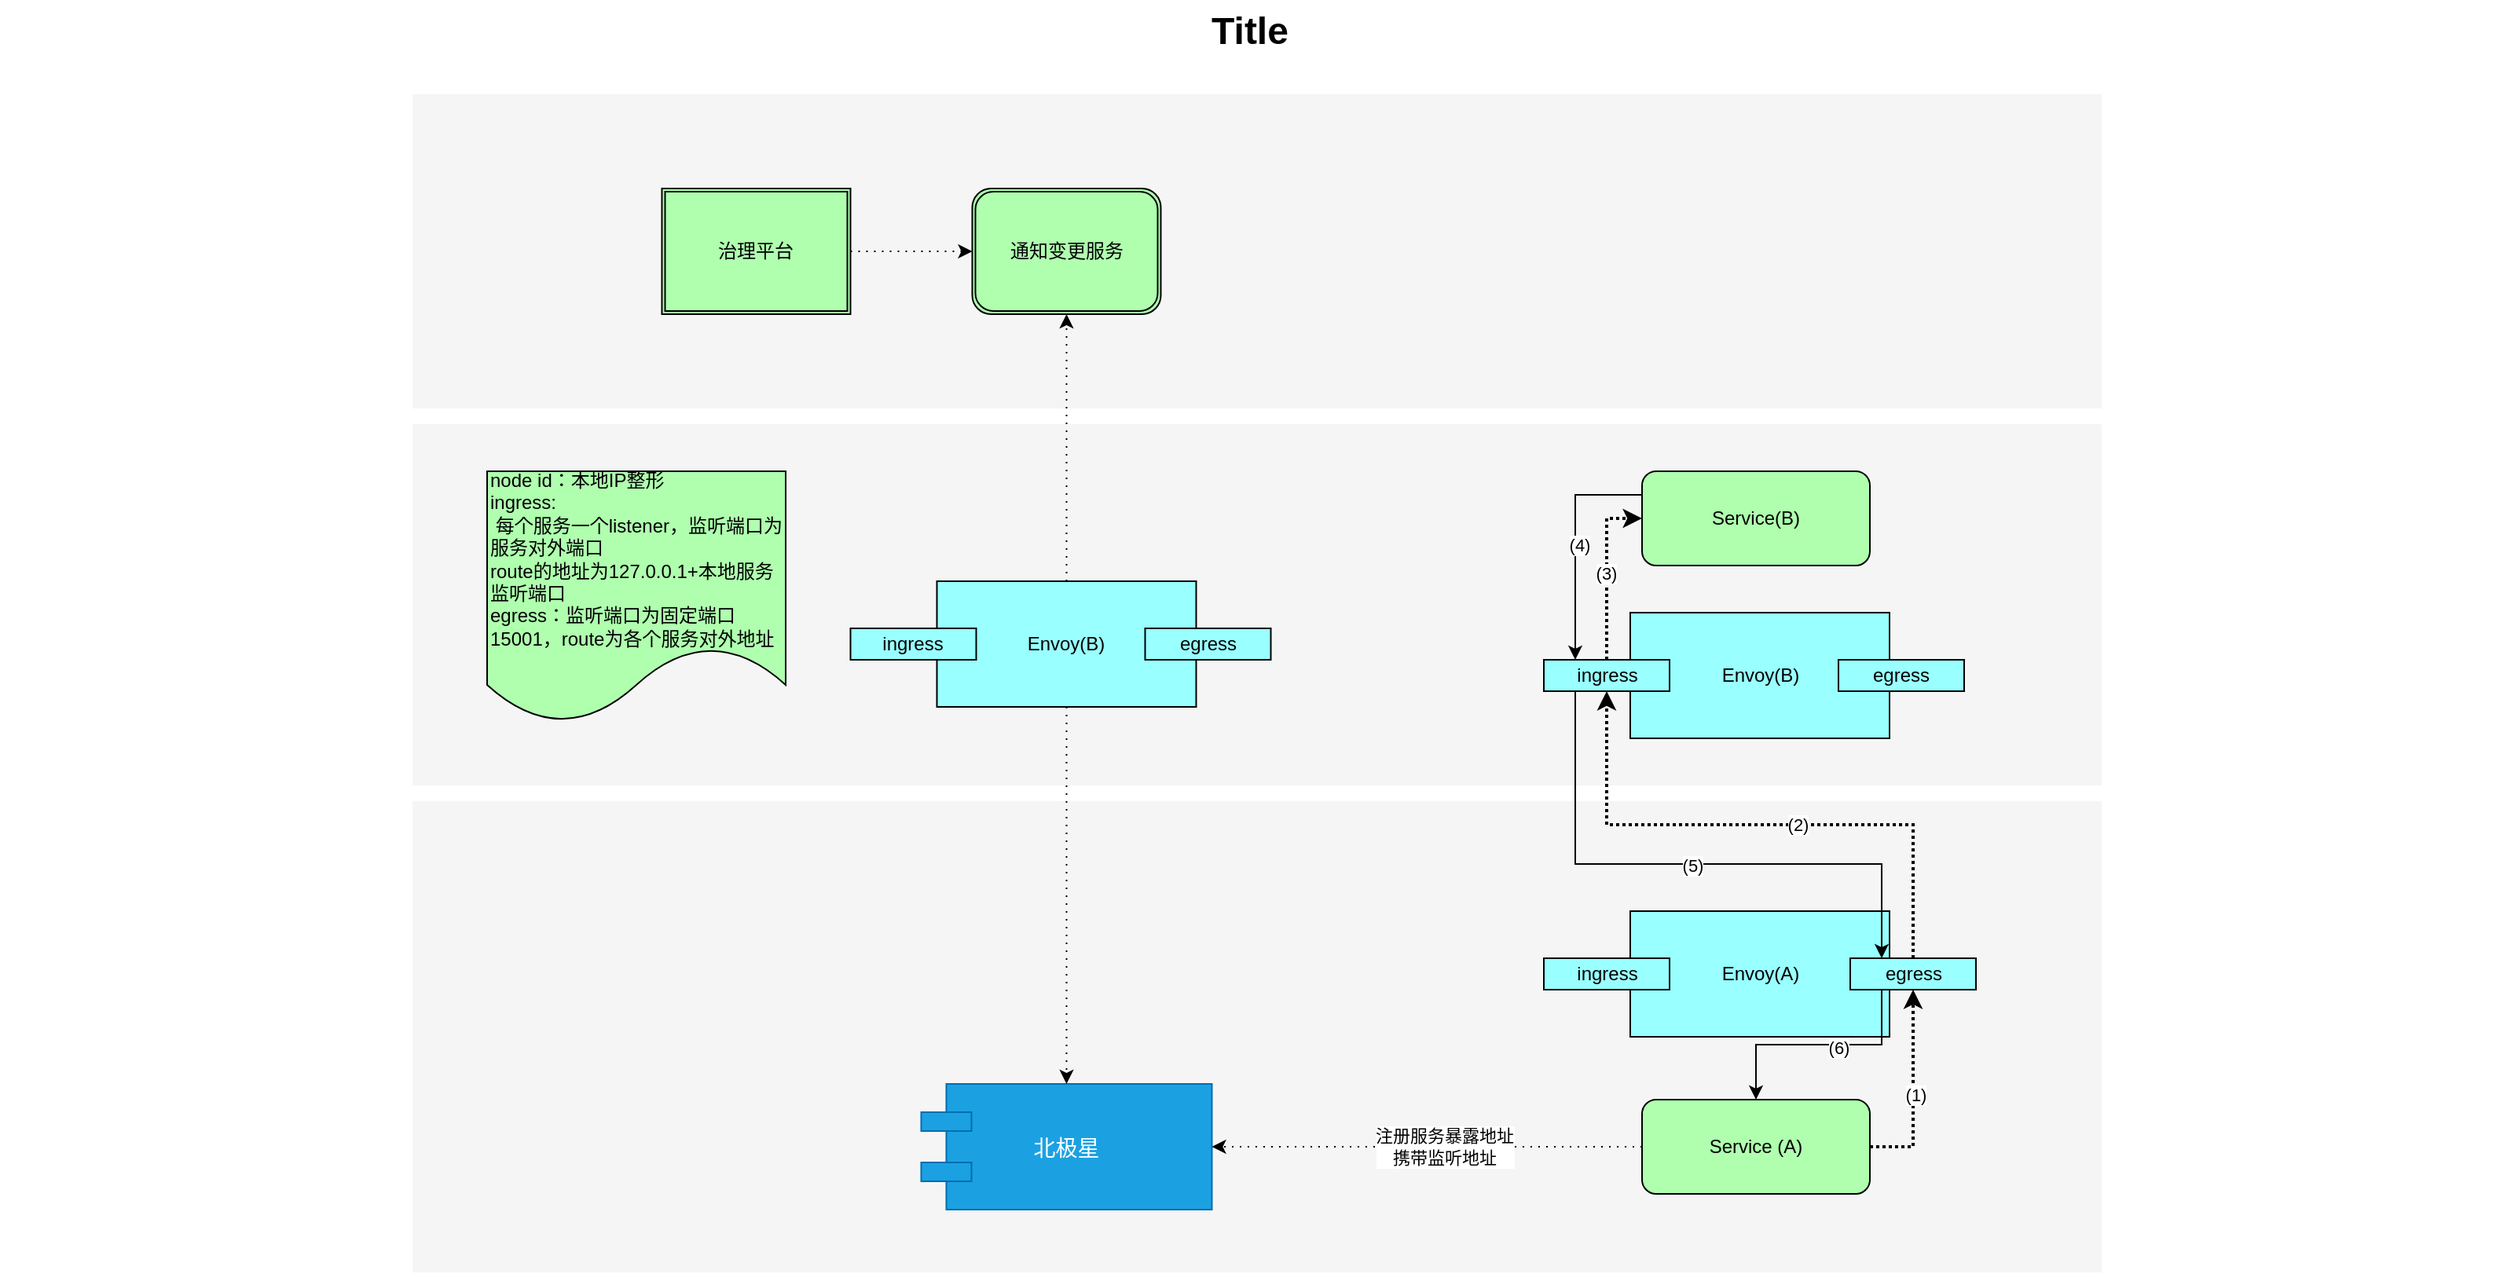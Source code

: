 <mxfile version="14.5.1" type="github" pages="2">
  <diagram id="6I0OCvxSQrVGMHxT2VVA" name="流程图">
    <mxGraphModel dx="2062" dy="1154" grid="1" gridSize="10" guides="1" tooltips="1" connect="1" arrows="1" fold="1" page="1" pageScale="1" pageWidth="850" pageHeight="1100" math="0" shadow="0">
      <root>
        <mxCell id="0" />
        <mxCell id="1" parent="0" />
        <mxCell id="dKdSaXE48SgPbhcamS2K-30" value="" style="whiteSpace=wrap;html=1;strokeColor=none;strokeWidth=1;fillColor=#f5f5f5;fontSize=14;" parent="1" vertex="1">
          <mxGeometry x="312.5" y="580" width="1075" height="300" as="geometry" />
        </mxCell>
        <mxCell id="dKdSaXE48SgPbhcamS2K-31" value="" style="whiteSpace=wrap;html=1;strokeColor=none;strokeWidth=1;fillColor=#f5f5f5;fontSize=14;" parent="1" vertex="1">
          <mxGeometry x="312.5" y="340" width="1075" height="230" as="geometry" />
        </mxCell>
        <mxCell id="dKdSaXE48SgPbhcamS2K-32" value="" style="whiteSpace=wrap;html=1;strokeColor=none;strokeWidth=1;fillColor=#f5f5f5;fontSize=14;" parent="1" vertex="1">
          <mxGeometry x="312.5" y="130" width="1075" height="200" as="geometry" />
        </mxCell>
        <mxCell id="dKdSaXE48SgPbhcamS2K-49" value="北极星" style="shape=component;align=center;fillColor=#1ba1e2;fontSize=14;strokeColor=#006EAF;fontColor=#ffffff;" parent="1" vertex="1">
          <mxGeometry x="636.25" y="760" width="185" height="80" as="geometry" />
        </mxCell>
        <mxCell id="dKdSaXE48SgPbhcamS2K-63" value="Title" style="text;strokeColor=none;fillColor=none;html=1;fontSize=24;fontStyle=1;verticalAlign=middle;align=center;" parent="1" vertex="1">
          <mxGeometry x="50" y="70" width="1590" height="40" as="geometry" />
        </mxCell>
        <mxCell id="M6epQu14QFqbGMzQkXgo-5" value="Envoy(B)" style="rounded=0;whiteSpace=wrap;html=1;fillColor=#99FFFF;" parent="1" vertex="1">
          <mxGeometry x="1087.5" y="460" width="165" height="80" as="geometry" />
        </mxCell>
        <mxCell id="M6epQu14QFqbGMzQkXgo-28" style="edgeStyle=orthogonalEdgeStyle;rounded=0;orthogonalLoop=1;jettySize=auto;html=1;exitX=0.5;exitY=0;exitDx=0;exitDy=0;entryX=0;entryY=0.5;entryDx=0;entryDy=0;dashed=1;dashPattern=1 1;strokeWidth=2;" parent="1" source="M6epQu14QFqbGMzQkXgo-2" target="M6epQu14QFqbGMzQkXgo-24" edge="1">
          <mxGeometry relative="1" as="geometry">
            <Array as="points">
              <mxPoint x="1073" y="400" />
            </Array>
          </mxGeometry>
        </mxCell>
        <mxCell id="M6epQu14QFqbGMzQkXgo-33" value="(3)" style="edgeLabel;html=1;align=center;verticalAlign=middle;resizable=0;points=[];" parent="M6epQu14QFqbGMzQkXgo-28" vertex="1" connectable="0">
          <mxGeometry x="-0.022" y="2" relative="1" as="geometry">
            <mxPoint x="1" as="offset" />
          </mxGeometry>
        </mxCell>
        <mxCell id="M6epQu14QFqbGMzQkXgo-2" value="ingress" style="rounded=0;whiteSpace=wrap;html=1;fillColor=#99FFFF;" parent="1" vertex="1">
          <mxGeometry x="1032.5" y="490" width="80" height="20" as="geometry" />
        </mxCell>
        <mxCell id="M6epQu14QFqbGMzQkXgo-6" value="egress" style="rounded=0;whiteSpace=wrap;html=1;fillColor=#99FFFF;" parent="1" vertex="1">
          <mxGeometry x="1220" y="490" width="80" height="20" as="geometry" />
        </mxCell>
        <mxCell id="M6epQu14QFqbGMzQkXgo-11" value="Envoy(A)" style="rounded=0;whiteSpace=wrap;html=1;fillColor=#99FFFF;" parent="1" vertex="1">
          <mxGeometry x="1087.5" y="650" width="165" height="80" as="geometry" />
        </mxCell>
        <mxCell id="M6epQu14QFqbGMzQkXgo-12" value="ingress" style="rounded=0;whiteSpace=wrap;html=1;fillColor=#99FFFF;" parent="1" vertex="1">
          <mxGeometry x="1032.5" y="680" width="80" height="20" as="geometry" />
        </mxCell>
        <mxCell id="M6epQu14QFqbGMzQkXgo-20" style="edgeStyle=orthogonalEdgeStyle;rounded=0;orthogonalLoop=1;jettySize=auto;html=1;exitX=0.5;exitY=0;exitDx=0;exitDy=0;strokeWidth=2;dashed=1;dashPattern=1 1;" parent="1" source="M6epQu14QFqbGMzQkXgo-13" target="M6epQu14QFqbGMzQkXgo-2" edge="1">
          <mxGeometry relative="1" as="geometry" />
        </mxCell>
        <mxCell id="M6epQu14QFqbGMzQkXgo-31" value="(2)" style="edgeLabel;html=1;align=center;verticalAlign=middle;resizable=0;points=[];" parent="M6epQu14QFqbGMzQkXgo-20" vertex="1" connectable="0">
          <mxGeometry x="-0.126" relative="1" as="geometry">
            <mxPoint x="1" as="offset" />
          </mxGeometry>
        </mxCell>
        <mxCell id="M6epQu14QFqbGMzQkXgo-40" style="edgeStyle=orthogonalEdgeStyle;rounded=0;orthogonalLoop=1;jettySize=auto;html=1;exitX=0.25;exitY=1;exitDx=0;exitDy=0;entryX=0.5;entryY=0;entryDx=0;entryDy=0;strokeColor=#000000;strokeWidth=1;" parent="1" source="M6epQu14QFqbGMzQkXgo-13" target="M6epQu14QFqbGMzQkXgo-26" edge="1">
          <mxGeometry relative="1" as="geometry" />
        </mxCell>
        <mxCell id="M6epQu14QFqbGMzQkXgo-41" value="(6)" style="edgeLabel;html=1;align=center;verticalAlign=middle;resizable=0;points=[];" parent="M6epQu14QFqbGMzQkXgo-40" vertex="1" connectable="0">
          <mxGeometry x="-0.153" y="2" relative="1" as="geometry">
            <mxPoint x="1" as="offset" />
          </mxGeometry>
        </mxCell>
        <mxCell id="M6epQu14QFqbGMzQkXgo-13" value="egress" style="rounded=0;whiteSpace=wrap;html=1;fillColor=#99FFFF;" parent="1" vertex="1">
          <mxGeometry x="1227.5" y="680" width="80" height="20" as="geometry" />
        </mxCell>
        <mxCell id="M6epQu14QFqbGMzQkXgo-29" style="edgeStyle=orthogonalEdgeStyle;rounded=0;orthogonalLoop=1;jettySize=auto;html=1;exitX=0;exitY=0.25;exitDx=0;exitDy=0;entryX=0.25;entryY=0;entryDx=0;entryDy=0;" parent="1" source="M6epQu14QFqbGMzQkXgo-24" target="M6epQu14QFqbGMzQkXgo-2" edge="1">
          <mxGeometry relative="1" as="geometry" />
        </mxCell>
        <mxCell id="M6epQu14QFqbGMzQkXgo-34" value="(4)" style="edgeLabel;html=1;align=center;verticalAlign=middle;resizable=0;points=[];" parent="M6epQu14QFqbGMzQkXgo-29" vertex="1" connectable="0">
          <mxGeometry x="-0.003" y="2" relative="1" as="geometry">
            <mxPoint y="1" as="offset" />
          </mxGeometry>
        </mxCell>
        <mxCell id="M6epQu14QFqbGMzQkXgo-24" value="Service(B)" style="rounded=1;whiteSpace=wrap;html=1;fillColor=#AFFFAF;" parent="1" vertex="1">
          <mxGeometry x="1095" y="370" width="145" height="60" as="geometry" />
        </mxCell>
        <mxCell id="M6epQu14QFqbGMzQkXgo-27" style="edgeStyle=orthogonalEdgeStyle;rounded=0;orthogonalLoop=1;jettySize=auto;html=1;exitX=1;exitY=0.5;exitDx=0;exitDy=0;strokeWidth=2;dashed=1;dashPattern=1 1;" parent="1" source="M6epQu14QFqbGMzQkXgo-26" target="M6epQu14QFqbGMzQkXgo-13" edge="1">
          <mxGeometry relative="1" as="geometry" />
        </mxCell>
        <mxCell id="M6epQu14QFqbGMzQkXgo-30" value="(1)" style="edgeLabel;html=1;align=center;verticalAlign=middle;resizable=0;points=[];" parent="M6epQu14QFqbGMzQkXgo-27" vertex="1" connectable="0">
          <mxGeometry x="-0.051" relative="1" as="geometry">
            <mxPoint x="1" as="offset" />
          </mxGeometry>
        </mxCell>
        <mxCell id="M6epQu14QFqbGMzQkXgo-42" style="edgeStyle=orthogonalEdgeStyle;rounded=0;orthogonalLoop=1;jettySize=auto;html=1;exitX=0;exitY=0.5;exitDx=0;exitDy=0;dashed=1;dashPattern=1 4;strokeColor=#000000;strokeWidth=1;" parent="1" source="M6epQu14QFqbGMzQkXgo-26" target="dKdSaXE48SgPbhcamS2K-49" edge="1">
          <mxGeometry relative="1" as="geometry" />
        </mxCell>
        <mxCell id="M6epQu14QFqbGMzQkXgo-43" value="注册服务暴露地址&lt;br&gt;携带监听地址" style="edgeLabel;html=1;align=center;verticalAlign=middle;resizable=0;points=[];" parent="M6epQu14QFqbGMzQkXgo-42" vertex="1" connectable="0">
          <mxGeometry x="-0.077" relative="1" as="geometry">
            <mxPoint as="offset" />
          </mxGeometry>
        </mxCell>
        <mxCell id="M6epQu14QFqbGMzQkXgo-26" value="Service (A)" style="rounded=1;whiteSpace=wrap;html=1;fillColor=#AFFFAF;" parent="1" vertex="1">
          <mxGeometry x="1095" y="770" width="145" height="60" as="geometry" />
        </mxCell>
        <mxCell id="M6epQu14QFqbGMzQkXgo-35" style="edgeStyle=orthogonalEdgeStyle;rounded=0;orthogonalLoop=1;jettySize=auto;html=1;exitX=0.25;exitY=1;exitDx=0;exitDy=0;entryX=0.25;entryY=0;entryDx=0;entryDy=0;" parent="1" source="M6epQu14QFqbGMzQkXgo-2" target="M6epQu14QFqbGMzQkXgo-13" edge="1">
          <mxGeometry relative="1" as="geometry">
            <Array as="points">
              <mxPoint x="1053" y="620" />
              <mxPoint x="1248" y="620" />
            </Array>
          </mxGeometry>
        </mxCell>
        <mxCell id="M6epQu14QFqbGMzQkXgo-36" value="(5)" style="edgeLabel;html=1;align=center;verticalAlign=middle;resizable=0;points=[];" parent="M6epQu14QFqbGMzQkXgo-35" vertex="1" connectable="0">
          <mxGeometry x="0.011" y="-1" relative="1" as="geometry">
            <mxPoint as="offset" />
          </mxGeometry>
        </mxCell>
        <mxCell id="M6epQu14QFqbGMzQkXgo-46" value="ingress" style="rounded=0;whiteSpace=wrap;html=1;fillColor=#99FFFF;" parent="1" vertex="1">
          <mxGeometry x="1032.5" y="490" width="80" height="20" as="geometry" />
        </mxCell>
        <mxCell id="M6epQu14QFqbGMzQkXgo-53" style="edgeStyle=none;rounded=0;orthogonalLoop=1;jettySize=auto;html=1;exitX=0.5;exitY=0;exitDx=0;exitDy=0;dashed=1;dashPattern=1 4;strokeColor=#000000;strokeWidth=1;" parent="1" source="M6epQu14QFqbGMzQkXgo-47" target="M6epQu14QFqbGMzQkXgo-51" edge="1">
          <mxGeometry relative="1" as="geometry" />
        </mxCell>
        <mxCell id="M6epQu14QFqbGMzQkXgo-55" style="edgeStyle=orthogonalEdgeStyle;rounded=0;orthogonalLoop=1;jettySize=auto;html=1;exitX=0.5;exitY=1;exitDx=0;exitDy=0;dashed=1;dashPattern=1 4;strokeColor=#000000;strokeWidth=1;" parent="1" source="M6epQu14QFqbGMzQkXgo-47" target="dKdSaXE48SgPbhcamS2K-49" edge="1">
          <mxGeometry relative="1" as="geometry" />
        </mxCell>
        <mxCell id="M6epQu14QFqbGMzQkXgo-47" value="Envoy(B)" style="rounded=0;whiteSpace=wrap;html=1;fillColor=#99FFFF;" parent="1" vertex="1">
          <mxGeometry x="646.25" y="440" width="165" height="80" as="geometry" />
        </mxCell>
        <mxCell id="M6epQu14QFqbGMzQkXgo-48" value="egress" style="rounded=0;whiteSpace=wrap;html=1;fillColor=#99FFFF;" parent="1" vertex="1">
          <mxGeometry x="778.75" y="470" width="80" height="20" as="geometry" />
        </mxCell>
        <mxCell id="M6epQu14QFqbGMzQkXgo-49" value="ingress" style="rounded=0;whiteSpace=wrap;html=1;fillColor=#99FFFF;" parent="1" vertex="1">
          <mxGeometry x="591.25" y="470" width="80" height="20" as="geometry" />
        </mxCell>
        <mxCell id="M6epQu14QFqbGMzQkXgo-52" style="edgeStyle=none;rounded=0;orthogonalLoop=1;jettySize=auto;html=1;exitX=1;exitY=0.5;exitDx=0;exitDy=0;dashed=1;dashPattern=1 4;strokeColor=#000000;strokeWidth=1;" parent="1" source="M6epQu14QFqbGMzQkXgo-50" target="M6epQu14QFqbGMzQkXgo-51" edge="1">
          <mxGeometry relative="1" as="geometry" />
        </mxCell>
        <mxCell id="M6epQu14QFqbGMzQkXgo-50" value="治理平台" style="shape=ext;double=1;rounded=0;whiteSpace=wrap;html=1;fillColor=#AFFFAF;" parent="1" vertex="1">
          <mxGeometry x="471.25" y="190" width="120" height="80" as="geometry" />
        </mxCell>
        <mxCell id="M6epQu14QFqbGMzQkXgo-51" value="通知变更服务" style="shape=ext;double=1;rounded=1;whiteSpace=wrap;html=1;fillColor=#AFFFAF;" parent="1" vertex="1">
          <mxGeometry x="668.75" y="190" width="120" height="80" as="geometry" />
        </mxCell>
        <mxCell id="M6epQu14QFqbGMzQkXgo-57" value="node id：本地IP整形&lt;br&gt;ingress:&lt;br&gt;&amp;nbsp;每个服务一个listener，监听端口为服务对外端口&lt;br&gt;route的地址为127.0.0.1+本地服务监听端口&lt;br&gt;egress：监听端口为固定端口15001，route为各个服务对外地址" style="shape=document;whiteSpace=wrap;html=1;boundedLbl=1;fillColor=#AFFFAF;align=left;" parent="1" vertex="1">
          <mxGeometry x="360" y="370" width="190" height="160" as="geometry" />
        </mxCell>
      </root>
    </mxGraphModel>
  </diagram>
  <diagram name="Copy of 流程图" id="Ittpu0ZoavqUL2aliWi8">
    <mxGraphModel dx="2062" dy="1154" grid="1" gridSize="10" guides="1" tooltips="1" connect="1" arrows="1" fold="1" page="1" pageScale="1" pageWidth="850" pageHeight="1100" math="0" shadow="0">
      <root>
        <mxCell id="sMYiMwD9Hwus_GYeHCxp-0" />
        <mxCell id="sMYiMwD9Hwus_GYeHCxp-1" parent="sMYiMwD9Hwus_GYeHCxp-0" />
        <mxCell id="sMYiMwD9Hwus_GYeHCxp-2" value="" style="whiteSpace=wrap;html=1;strokeColor=none;strokeWidth=1;fillColor=#f5f5f5;fontSize=14;" vertex="1" parent="sMYiMwD9Hwus_GYeHCxp-1">
          <mxGeometry x="312.5" y="580" width="1075" height="300" as="geometry" />
        </mxCell>
        <mxCell id="sMYiMwD9Hwus_GYeHCxp-3" value="" style="whiteSpace=wrap;html=1;strokeColor=none;strokeWidth=1;fillColor=#f5f5f5;fontSize=14;" vertex="1" parent="sMYiMwD9Hwus_GYeHCxp-1">
          <mxGeometry x="312.5" y="340" width="1075" height="230" as="geometry" />
        </mxCell>
        <mxCell id="sMYiMwD9Hwus_GYeHCxp-4" value="" style="whiteSpace=wrap;html=1;strokeColor=none;strokeWidth=1;fillColor=#f5f5f5;fontSize=14;" vertex="1" parent="sMYiMwD9Hwus_GYeHCxp-1">
          <mxGeometry x="312.5" y="130" width="1075" height="200" as="geometry" />
        </mxCell>
        <mxCell id="sMYiMwD9Hwus_GYeHCxp-5" value="北极星" style="shape=component;align=center;fillColor=#1ba1e2;fontSize=14;strokeColor=#006EAF;fontColor=#ffffff;" vertex="1" parent="sMYiMwD9Hwus_GYeHCxp-1">
          <mxGeometry x="636.25" y="760" width="185" height="80" as="geometry" />
        </mxCell>
        <mxCell id="sMYiMwD9Hwus_GYeHCxp-6" value="Title" style="text;strokeColor=none;fillColor=none;html=1;fontSize=24;fontStyle=1;verticalAlign=middle;align=center;" vertex="1" parent="sMYiMwD9Hwus_GYeHCxp-1">
          <mxGeometry x="50" y="70" width="1590" height="40" as="geometry" />
        </mxCell>
        <mxCell id="sMYiMwD9Hwus_GYeHCxp-7" value="Envoy(B)" style="rounded=0;whiteSpace=wrap;html=1;fillColor=#99FFFF;" vertex="1" parent="sMYiMwD9Hwus_GYeHCxp-1">
          <mxGeometry x="1087.5" y="460" width="165" height="80" as="geometry" />
        </mxCell>
        <mxCell id="sMYiMwD9Hwus_GYeHCxp-8" style="edgeStyle=orthogonalEdgeStyle;rounded=0;orthogonalLoop=1;jettySize=auto;html=1;exitX=0.5;exitY=0;exitDx=0;exitDy=0;entryX=0;entryY=0.5;entryDx=0;entryDy=0;dashed=1;dashPattern=1 1;strokeWidth=2;" edge="1" parent="sMYiMwD9Hwus_GYeHCxp-1" source="sMYiMwD9Hwus_GYeHCxp-10" target="sMYiMwD9Hwus_GYeHCxp-21">
          <mxGeometry relative="1" as="geometry">
            <Array as="points">
              <mxPoint x="1073" y="400" />
            </Array>
          </mxGeometry>
        </mxCell>
        <mxCell id="sMYiMwD9Hwus_GYeHCxp-9" value="(3)" style="edgeLabel;html=1;align=center;verticalAlign=middle;resizable=0;points=[];" vertex="1" connectable="0" parent="sMYiMwD9Hwus_GYeHCxp-8">
          <mxGeometry x="-0.022" y="2" relative="1" as="geometry">
            <mxPoint x="1" as="offset" />
          </mxGeometry>
        </mxCell>
        <mxCell id="sMYiMwD9Hwus_GYeHCxp-10" value="ingress" style="rounded=0;whiteSpace=wrap;html=1;fillColor=#99FFFF;" vertex="1" parent="sMYiMwD9Hwus_GYeHCxp-1">
          <mxGeometry x="1032.5" y="490" width="80" height="20" as="geometry" />
        </mxCell>
        <mxCell id="sMYiMwD9Hwus_GYeHCxp-11" value="egress" style="rounded=0;whiteSpace=wrap;html=1;fillColor=#99FFFF;" vertex="1" parent="sMYiMwD9Hwus_GYeHCxp-1">
          <mxGeometry x="1220" y="490" width="80" height="20" as="geometry" />
        </mxCell>
        <mxCell id="sMYiMwD9Hwus_GYeHCxp-12" value="Envoy(A)" style="rounded=0;whiteSpace=wrap;html=1;fillColor=#99FFFF;" vertex="1" parent="sMYiMwD9Hwus_GYeHCxp-1">
          <mxGeometry x="1087.5" y="650" width="165" height="80" as="geometry" />
        </mxCell>
        <mxCell id="sMYiMwD9Hwus_GYeHCxp-13" value="ingress" style="rounded=0;whiteSpace=wrap;html=1;fillColor=#99FFFF;" vertex="1" parent="sMYiMwD9Hwus_GYeHCxp-1">
          <mxGeometry x="1032.5" y="680" width="80" height="20" as="geometry" />
        </mxCell>
        <mxCell id="sMYiMwD9Hwus_GYeHCxp-14" style="edgeStyle=orthogonalEdgeStyle;rounded=0;orthogonalLoop=1;jettySize=auto;html=1;exitX=0.5;exitY=0;exitDx=0;exitDy=0;strokeWidth=2;dashed=1;dashPattern=1 1;" edge="1" parent="sMYiMwD9Hwus_GYeHCxp-1" source="sMYiMwD9Hwus_GYeHCxp-18" target="sMYiMwD9Hwus_GYeHCxp-10">
          <mxGeometry relative="1" as="geometry" />
        </mxCell>
        <mxCell id="sMYiMwD9Hwus_GYeHCxp-15" value="(2)" style="edgeLabel;html=1;align=center;verticalAlign=middle;resizable=0;points=[];" vertex="1" connectable="0" parent="sMYiMwD9Hwus_GYeHCxp-14">
          <mxGeometry x="-0.126" relative="1" as="geometry">
            <mxPoint x="1" as="offset" />
          </mxGeometry>
        </mxCell>
        <mxCell id="sMYiMwD9Hwus_GYeHCxp-16" style="edgeStyle=orthogonalEdgeStyle;rounded=0;orthogonalLoop=1;jettySize=auto;html=1;exitX=0.25;exitY=1;exitDx=0;exitDy=0;entryX=0.5;entryY=0;entryDx=0;entryDy=0;strokeColor=#000000;strokeWidth=1;" edge="1" parent="sMYiMwD9Hwus_GYeHCxp-1" source="sMYiMwD9Hwus_GYeHCxp-18" target="sMYiMwD9Hwus_GYeHCxp-26">
          <mxGeometry relative="1" as="geometry" />
        </mxCell>
        <mxCell id="sMYiMwD9Hwus_GYeHCxp-17" value="(6)" style="edgeLabel;html=1;align=center;verticalAlign=middle;resizable=0;points=[];" vertex="1" connectable="0" parent="sMYiMwD9Hwus_GYeHCxp-16">
          <mxGeometry x="-0.153" y="2" relative="1" as="geometry">
            <mxPoint x="1" as="offset" />
          </mxGeometry>
        </mxCell>
        <mxCell id="sMYiMwD9Hwus_GYeHCxp-18" value="egress" style="rounded=0;whiteSpace=wrap;html=1;fillColor=#99FFFF;" vertex="1" parent="sMYiMwD9Hwus_GYeHCxp-1">
          <mxGeometry x="1227.5" y="680" width="80" height="20" as="geometry" />
        </mxCell>
        <mxCell id="sMYiMwD9Hwus_GYeHCxp-19" style="edgeStyle=orthogonalEdgeStyle;rounded=0;orthogonalLoop=1;jettySize=auto;html=1;exitX=0;exitY=0.25;exitDx=0;exitDy=0;entryX=0.25;entryY=0;entryDx=0;entryDy=0;" edge="1" parent="sMYiMwD9Hwus_GYeHCxp-1" source="sMYiMwD9Hwus_GYeHCxp-21" target="sMYiMwD9Hwus_GYeHCxp-10">
          <mxGeometry relative="1" as="geometry" />
        </mxCell>
        <mxCell id="sMYiMwD9Hwus_GYeHCxp-20" value="(4)" style="edgeLabel;html=1;align=center;verticalAlign=middle;resizable=0;points=[];" vertex="1" connectable="0" parent="sMYiMwD9Hwus_GYeHCxp-19">
          <mxGeometry x="-0.003" y="2" relative="1" as="geometry">
            <mxPoint y="1" as="offset" />
          </mxGeometry>
        </mxCell>
        <mxCell id="sMYiMwD9Hwus_GYeHCxp-21" value="Service(B)" style="rounded=1;whiteSpace=wrap;html=1;fillColor=#AFFFAF;" vertex="1" parent="sMYiMwD9Hwus_GYeHCxp-1">
          <mxGeometry x="1095" y="370" width="145" height="60" as="geometry" />
        </mxCell>
        <mxCell id="sMYiMwD9Hwus_GYeHCxp-22" style="edgeStyle=orthogonalEdgeStyle;rounded=0;orthogonalLoop=1;jettySize=auto;html=1;exitX=1;exitY=0.5;exitDx=0;exitDy=0;strokeWidth=2;dashed=1;dashPattern=1 1;" edge="1" parent="sMYiMwD9Hwus_GYeHCxp-1" source="sMYiMwD9Hwus_GYeHCxp-26" target="sMYiMwD9Hwus_GYeHCxp-18">
          <mxGeometry relative="1" as="geometry" />
        </mxCell>
        <mxCell id="sMYiMwD9Hwus_GYeHCxp-23" value="(1)" style="edgeLabel;html=1;align=center;verticalAlign=middle;resizable=0;points=[];" vertex="1" connectable="0" parent="sMYiMwD9Hwus_GYeHCxp-22">
          <mxGeometry x="-0.051" relative="1" as="geometry">
            <mxPoint x="1" as="offset" />
          </mxGeometry>
        </mxCell>
        <mxCell id="sMYiMwD9Hwus_GYeHCxp-24" style="edgeStyle=orthogonalEdgeStyle;rounded=0;orthogonalLoop=1;jettySize=auto;html=1;exitX=0;exitY=0.5;exitDx=0;exitDy=0;dashed=1;dashPattern=1 4;strokeColor=#000000;strokeWidth=1;" edge="1" parent="sMYiMwD9Hwus_GYeHCxp-1" source="sMYiMwD9Hwus_GYeHCxp-26" target="sMYiMwD9Hwus_GYeHCxp-5">
          <mxGeometry relative="1" as="geometry" />
        </mxCell>
        <mxCell id="sMYiMwD9Hwus_GYeHCxp-25" value="注册服务暴露地址&lt;br&gt;携带监听地址" style="edgeLabel;html=1;align=center;verticalAlign=middle;resizable=0;points=[];" vertex="1" connectable="0" parent="sMYiMwD9Hwus_GYeHCxp-24">
          <mxGeometry x="-0.077" relative="1" as="geometry">
            <mxPoint as="offset" />
          </mxGeometry>
        </mxCell>
        <mxCell id="sMYiMwD9Hwus_GYeHCxp-26" value="Service (A)" style="rounded=1;whiteSpace=wrap;html=1;fillColor=#AFFFAF;" vertex="1" parent="sMYiMwD9Hwus_GYeHCxp-1">
          <mxGeometry x="1095" y="770" width="145" height="60" as="geometry" />
        </mxCell>
        <mxCell id="sMYiMwD9Hwus_GYeHCxp-27" style="edgeStyle=orthogonalEdgeStyle;rounded=0;orthogonalLoop=1;jettySize=auto;html=1;exitX=0.25;exitY=1;exitDx=0;exitDy=0;entryX=0.25;entryY=0;entryDx=0;entryDy=0;" edge="1" parent="sMYiMwD9Hwus_GYeHCxp-1" source="sMYiMwD9Hwus_GYeHCxp-10" target="sMYiMwD9Hwus_GYeHCxp-18">
          <mxGeometry relative="1" as="geometry">
            <Array as="points">
              <mxPoint x="1053" y="620" />
              <mxPoint x="1248" y="620" />
            </Array>
          </mxGeometry>
        </mxCell>
        <mxCell id="sMYiMwD9Hwus_GYeHCxp-28" value="(5)" style="edgeLabel;html=1;align=center;verticalAlign=middle;resizable=0;points=[];" vertex="1" connectable="0" parent="sMYiMwD9Hwus_GYeHCxp-27">
          <mxGeometry x="0.011" y="-1" relative="1" as="geometry">
            <mxPoint as="offset" />
          </mxGeometry>
        </mxCell>
        <mxCell id="sMYiMwD9Hwus_GYeHCxp-29" value="ingress" style="rounded=0;whiteSpace=wrap;html=1;fillColor=#99FFFF;" vertex="1" parent="sMYiMwD9Hwus_GYeHCxp-1">
          <mxGeometry x="1032.5" y="490" width="80" height="20" as="geometry" />
        </mxCell>
        <mxCell id="sMYiMwD9Hwus_GYeHCxp-30" style="edgeStyle=none;rounded=0;orthogonalLoop=1;jettySize=auto;html=1;exitX=0.5;exitY=0;exitDx=0;exitDy=0;dashed=1;dashPattern=1 4;strokeColor=#000000;strokeWidth=1;" edge="1" parent="sMYiMwD9Hwus_GYeHCxp-1" source="sMYiMwD9Hwus_GYeHCxp-32" target="sMYiMwD9Hwus_GYeHCxp-37">
          <mxGeometry relative="1" as="geometry" />
        </mxCell>
        <mxCell id="sMYiMwD9Hwus_GYeHCxp-31" style="edgeStyle=orthogonalEdgeStyle;rounded=0;orthogonalLoop=1;jettySize=auto;html=1;exitX=0.5;exitY=1;exitDx=0;exitDy=0;dashed=1;dashPattern=1 4;strokeColor=#000000;strokeWidth=1;" edge="1" parent="sMYiMwD9Hwus_GYeHCxp-1" source="sMYiMwD9Hwus_GYeHCxp-32" target="sMYiMwD9Hwus_GYeHCxp-5">
          <mxGeometry relative="1" as="geometry" />
        </mxCell>
        <mxCell id="sMYiMwD9Hwus_GYeHCxp-32" value="Envoy(B)" style="rounded=0;whiteSpace=wrap;html=1;fillColor=#99FFFF;" vertex="1" parent="sMYiMwD9Hwus_GYeHCxp-1">
          <mxGeometry x="646.25" y="440" width="165" height="80" as="geometry" />
        </mxCell>
        <mxCell id="sMYiMwD9Hwus_GYeHCxp-33" value="egress" style="rounded=0;whiteSpace=wrap;html=1;fillColor=#99FFFF;" vertex="1" parent="sMYiMwD9Hwus_GYeHCxp-1">
          <mxGeometry x="778.75" y="470" width="80" height="20" as="geometry" />
        </mxCell>
        <mxCell id="sMYiMwD9Hwus_GYeHCxp-34" value="ingress" style="rounded=0;whiteSpace=wrap;html=1;fillColor=#99FFFF;" vertex="1" parent="sMYiMwD9Hwus_GYeHCxp-1">
          <mxGeometry x="591.25" y="470" width="80" height="20" as="geometry" />
        </mxCell>
        <mxCell id="sMYiMwD9Hwus_GYeHCxp-35" style="edgeStyle=none;rounded=0;orthogonalLoop=1;jettySize=auto;html=1;exitX=1;exitY=0.5;exitDx=0;exitDy=0;dashed=1;dashPattern=1 4;strokeColor=#000000;strokeWidth=1;" edge="1" parent="sMYiMwD9Hwus_GYeHCxp-1" source="sMYiMwD9Hwus_GYeHCxp-36" target="sMYiMwD9Hwus_GYeHCxp-37">
          <mxGeometry relative="1" as="geometry" />
        </mxCell>
        <mxCell id="sMYiMwD9Hwus_GYeHCxp-36" value="治理平台" style="shape=ext;double=1;rounded=0;whiteSpace=wrap;html=1;fillColor=#AFFFAF;" vertex="1" parent="sMYiMwD9Hwus_GYeHCxp-1">
          <mxGeometry x="471.25" y="190" width="120" height="80" as="geometry" />
        </mxCell>
        <mxCell id="sMYiMwD9Hwus_GYeHCxp-37" value="通知变更服务" style="shape=ext;double=1;rounded=1;whiteSpace=wrap;html=1;fillColor=#AFFFAF;" vertex="1" parent="sMYiMwD9Hwus_GYeHCxp-1">
          <mxGeometry x="668.75" y="190" width="120" height="80" as="geometry" />
        </mxCell>
        <mxCell id="sMYiMwD9Hwus_GYeHCxp-38" value="node id：本地IP整形&lt;br&gt;ingress:&lt;br&gt;&amp;nbsp;每个服务一个listener，监听端口为服务对外端口&lt;br&gt;route的地址为127.0.0.1+本地服务监听端口&lt;br&gt;egress：监听端口为固定端口15001，route为各个服务对外地址" style="shape=document;whiteSpace=wrap;html=1;boundedLbl=1;fillColor=#AFFFAF;align=left;" vertex="1" parent="sMYiMwD9Hwus_GYeHCxp-1">
          <mxGeometry x="360" y="370" width="190" height="160" as="geometry" />
        </mxCell>
      </root>
    </mxGraphModel>
  </diagram>
</mxfile>
